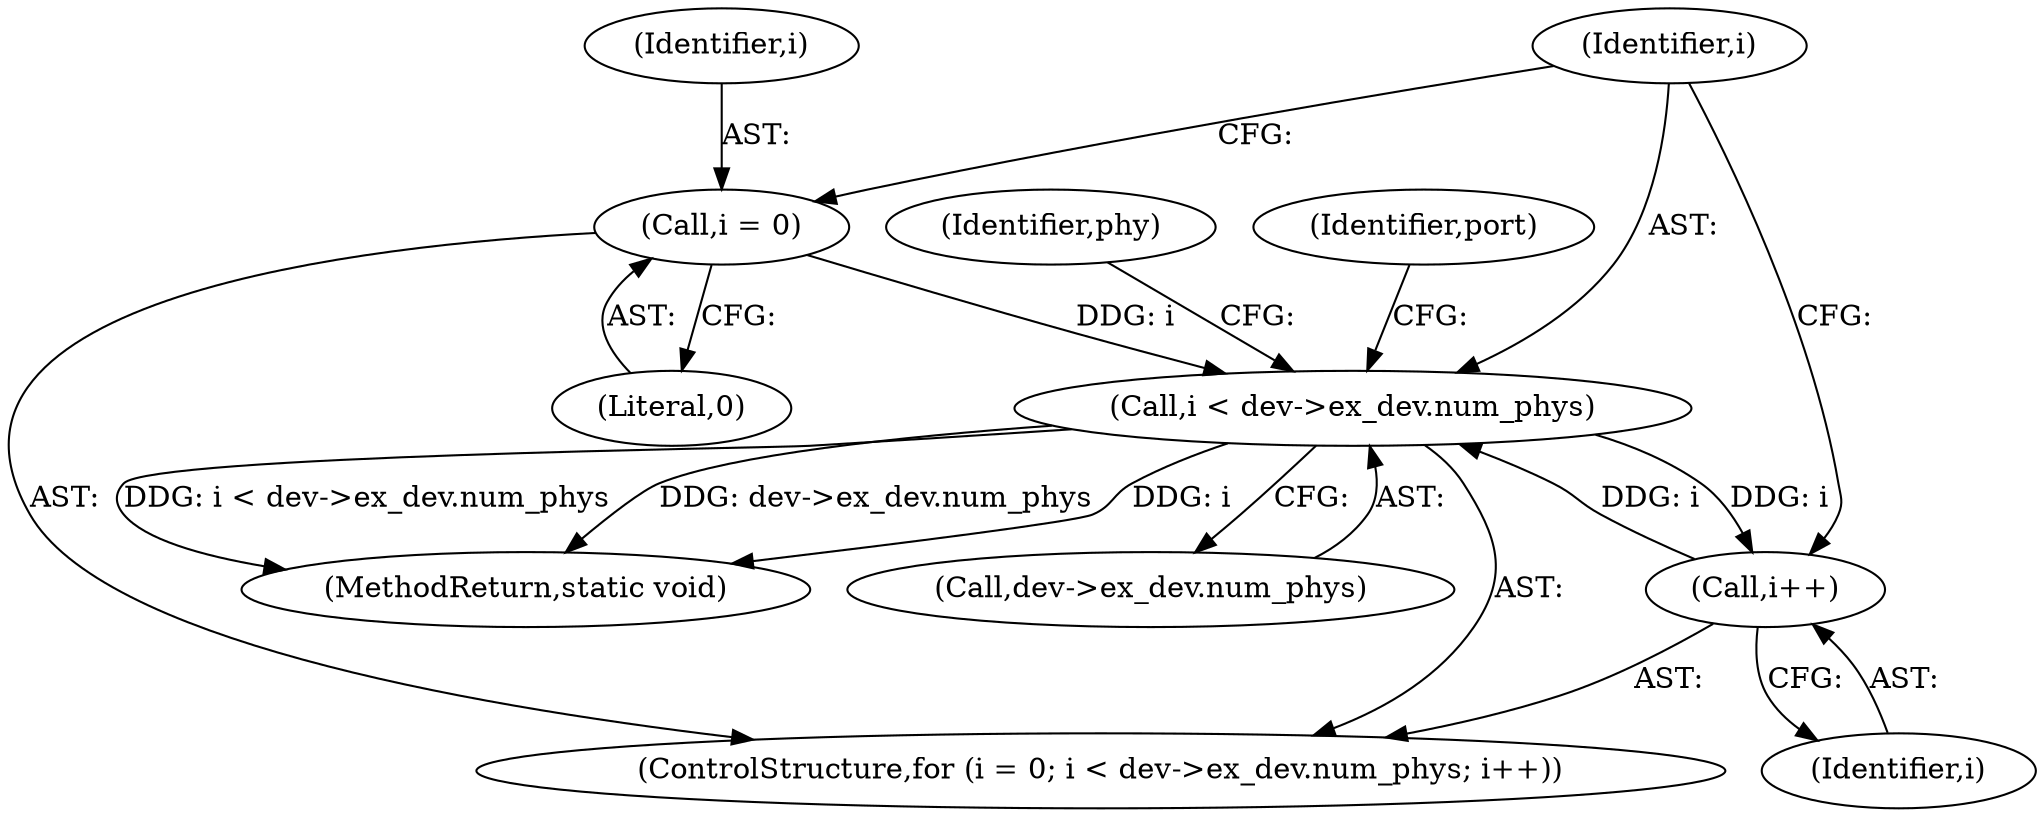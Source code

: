 digraph "0_linux_0558f33c06bb910e2879e355192227a8e8f0219d_11@pointer" {
"1000190" [label="(Call,i < dev->ex_dev.num_phys)"];
"1000187" [label="(Call,i = 0)"];
"1000197" [label="(Call,i++)"];
"1000190" [label="(Call,i < dev->ex_dev.num_phys)"];
"1000190" [label="(Call,i < dev->ex_dev.num_phys)"];
"1000189" [label="(Literal,0)"];
"1000218" [label="(Identifier,port)"];
"1000220" [label="(MethodReturn,static void)"];
"1000191" [label="(Identifier,i)"];
"1000186" [label="(ControlStructure,for (i = 0; i < dev->ex_dev.num_phys; i++))"];
"1000198" [label="(Identifier,i)"];
"1000197" [label="(Call,i++)"];
"1000188" [label="(Identifier,i)"];
"1000202" [label="(Identifier,phy)"];
"1000187" [label="(Call,i = 0)"];
"1000192" [label="(Call,dev->ex_dev.num_phys)"];
"1000190" -> "1000186"  [label="AST: "];
"1000190" -> "1000192"  [label="CFG: "];
"1000191" -> "1000190"  [label="AST: "];
"1000192" -> "1000190"  [label="AST: "];
"1000202" -> "1000190"  [label="CFG: "];
"1000218" -> "1000190"  [label="CFG: "];
"1000190" -> "1000220"  [label="DDG: i < dev->ex_dev.num_phys"];
"1000190" -> "1000220"  [label="DDG: dev->ex_dev.num_phys"];
"1000190" -> "1000220"  [label="DDG: i"];
"1000187" -> "1000190"  [label="DDG: i"];
"1000197" -> "1000190"  [label="DDG: i"];
"1000190" -> "1000197"  [label="DDG: i"];
"1000187" -> "1000186"  [label="AST: "];
"1000187" -> "1000189"  [label="CFG: "];
"1000188" -> "1000187"  [label="AST: "];
"1000189" -> "1000187"  [label="AST: "];
"1000191" -> "1000187"  [label="CFG: "];
"1000197" -> "1000186"  [label="AST: "];
"1000197" -> "1000198"  [label="CFG: "];
"1000198" -> "1000197"  [label="AST: "];
"1000191" -> "1000197"  [label="CFG: "];
}
